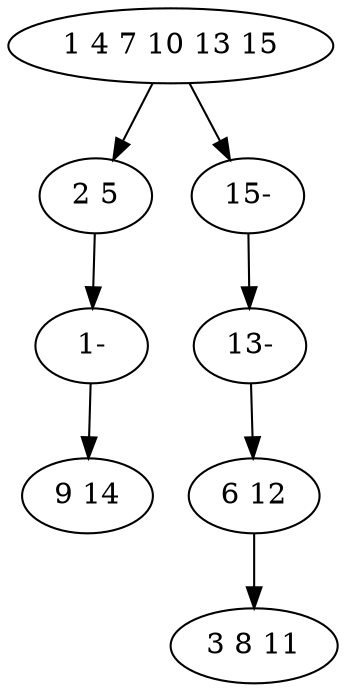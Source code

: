 digraph true_tree {
	"0" -> "1"
	"0" -> "5"
	"2" -> "3"
	"1" -> "7"
	"5" -> "6"
	"6" -> "2"
	"7" -> "4"
	"0" [label="1 4 7 10 13 15"];
	"1" [label="2 5"];
	"2" [label="6 12"];
	"3" [label="3 8 11"];
	"4" [label="9 14"];
	"5" [label="15-"];
	"6" [label="13-"];
	"7" [label="1-"];
}
